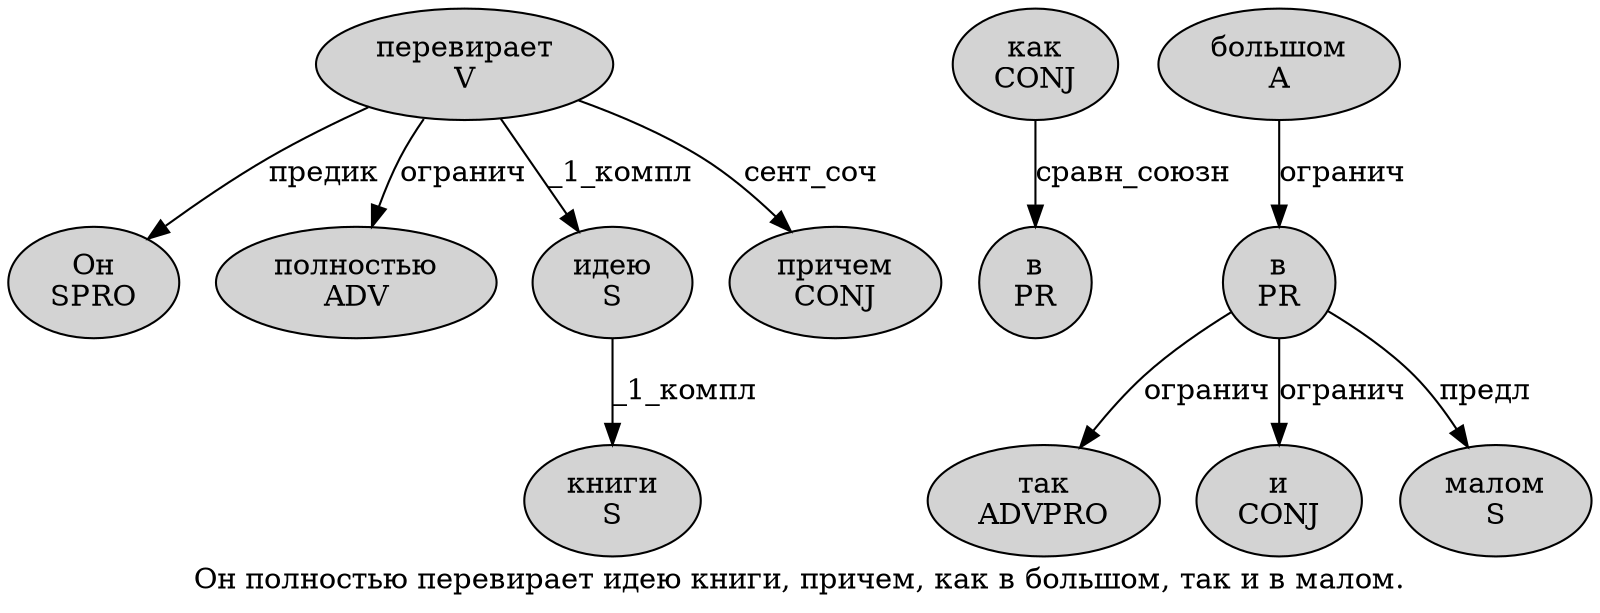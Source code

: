 digraph SENTENCE_3796 {
	graph [label="Он полностью перевирает идею книги, причем, как в большом, так и в малом."]
	node [style=filled]
		0 [label="Он
SPRO" color="" fillcolor=lightgray penwidth=1 shape=ellipse]
		1 [label="полностью
ADV" color="" fillcolor=lightgray penwidth=1 shape=ellipse]
		2 [label="перевирает
V" color="" fillcolor=lightgray penwidth=1 shape=ellipse]
		3 [label="идею
S" color="" fillcolor=lightgray penwidth=1 shape=ellipse]
		4 [label="книги
S" color="" fillcolor=lightgray penwidth=1 shape=ellipse]
		6 [label="причем
CONJ" color="" fillcolor=lightgray penwidth=1 shape=ellipse]
		8 [label="как
CONJ" color="" fillcolor=lightgray penwidth=1 shape=ellipse]
		9 [label="в
PR" color="" fillcolor=lightgray penwidth=1 shape=ellipse]
		10 [label="большом
A" color="" fillcolor=lightgray penwidth=1 shape=ellipse]
		12 [label="так
ADVPRO" color="" fillcolor=lightgray penwidth=1 shape=ellipse]
		13 [label="и
CONJ" color="" fillcolor=lightgray penwidth=1 shape=ellipse]
		14 [label="в
PR" color="" fillcolor=lightgray penwidth=1 shape=ellipse]
		15 [label="малом
S" color="" fillcolor=lightgray penwidth=1 shape=ellipse]
			8 -> 9 [label="сравн_союзн"]
			10 -> 14 [label="огранич"]
			2 -> 0 [label="предик"]
			2 -> 1 [label="огранич"]
			2 -> 3 [label="_1_компл"]
			2 -> 6 [label="сент_соч"]
			14 -> 12 [label="огранич"]
			14 -> 13 [label="огранич"]
			14 -> 15 [label="предл"]
			3 -> 4 [label="_1_компл"]
}